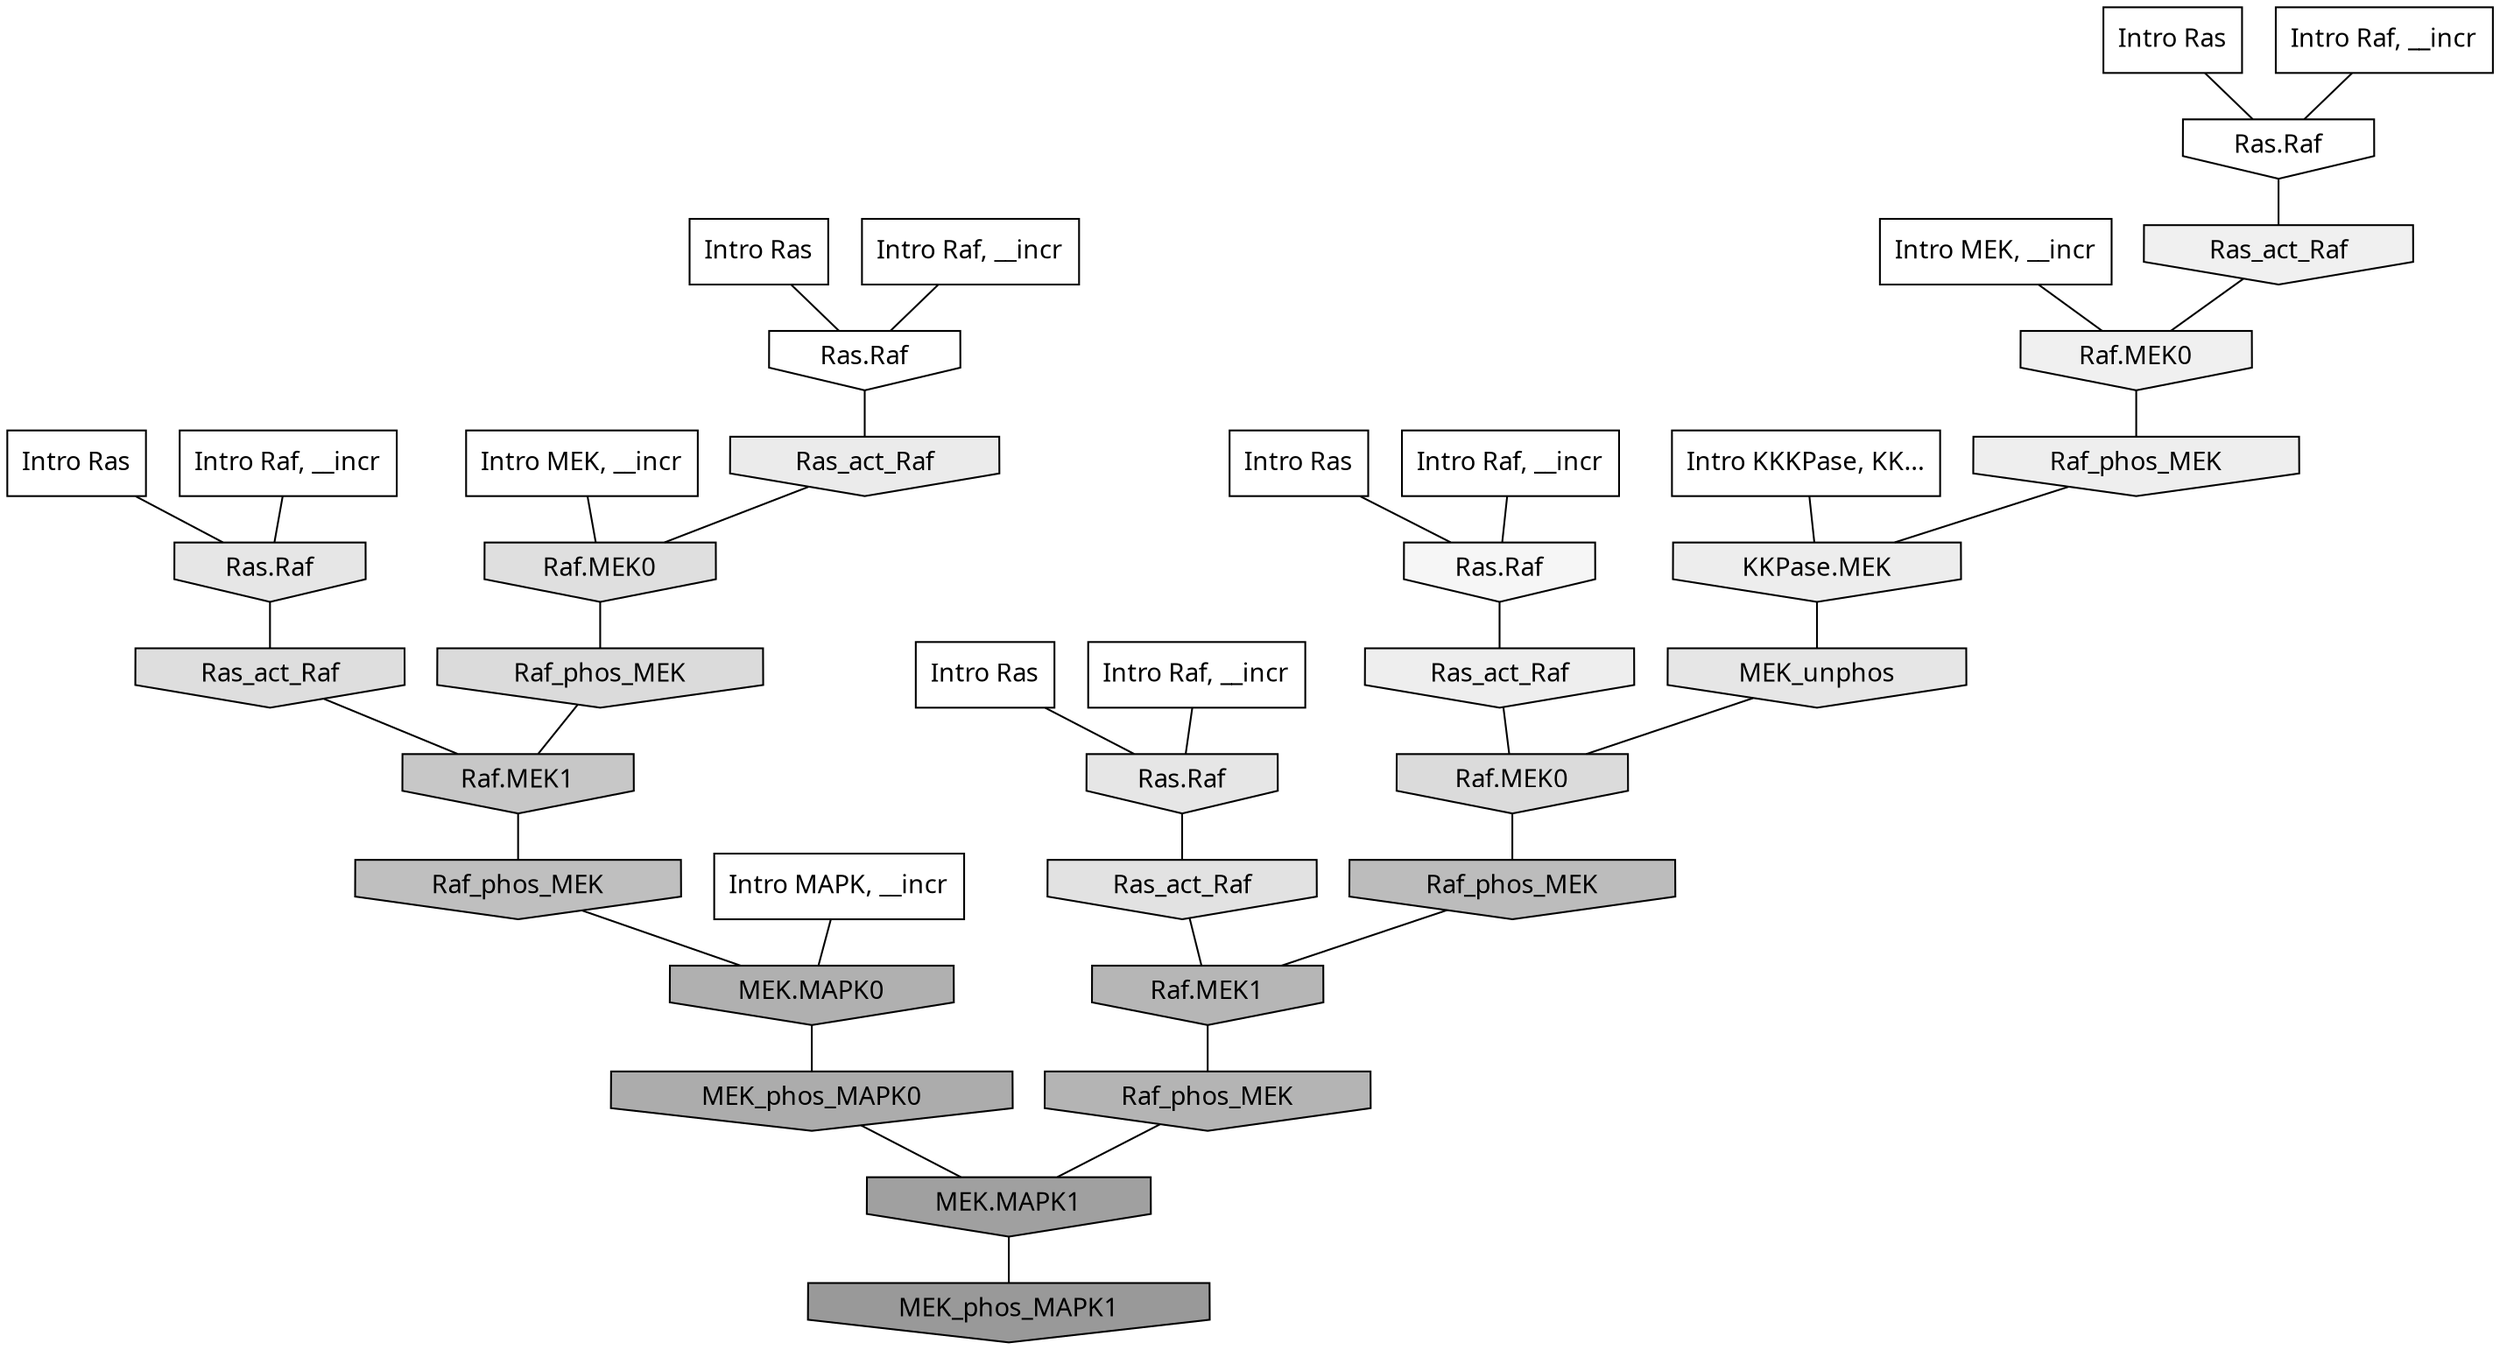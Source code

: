 digraph G{
  rankdir="TB";
  ranksep=0.30;
  node [fontname="CMU Serif"];
  edge [fontname="CMU Serif"];
  
  18 [label="Intro Ras", shape=rectangle, style=filled, fillcolor="0.000 0.000 1.000"]
  
  31 [label="Intro Ras", shape=rectangle, style=filled, fillcolor="0.000 0.000 1.000"]
  
  37 [label="Intro Ras", shape=rectangle, style=filled, fillcolor="0.000 0.000 1.000"]
  
  45 [label="Intro Ras", shape=rectangle, style=filled, fillcolor="0.000 0.000 1.000"]
  
  83 [label="Intro Ras", shape=rectangle, style=filled, fillcolor="0.000 0.000 1.000"]
  
  271 [label="Intro Raf, __incr", shape=rectangle, style=filled, fillcolor="0.000 0.000 1.000"]
  
  379 [label="Intro Raf, __incr", shape=rectangle, style=filled, fillcolor="0.000 0.000 1.000"]
  
  782 [label="Intro Raf, __incr", shape=rectangle, style=filled, fillcolor="0.000 0.000 1.000"]
  
  862 [label="Intro Raf, __incr", shape=rectangle, style=filled, fillcolor="0.000 0.000 1.000"]
  
  1013 [label="Intro Raf, __incr", shape=rectangle, style=filled, fillcolor="0.000 0.000 1.000"]
  
  1130 [label="Intro MEK, __incr", shape=rectangle, style=filled, fillcolor="0.000 0.000 1.000"]
  
  1676 [label="Intro MEK, __incr", shape=rectangle, style=filled, fillcolor="0.000 0.000 1.000"]
  
  2601 [label="Intro MAPK, __incr", shape=rectangle, style=filled, fillcolor="0.000 0.000 1.000"]
  
  3108 [label="Intro KKKPase, KK...", shape=rectangle, style=filled, fillcolor="0.000 0.000 1.000"]
  
  3241 [label="Ras.Raf", shape=invhouse, style=filled, fillcolor="0.000 0.000 1.000"]
  
  3247 [label="Ras.Raf", shape=invhouse, style=filled, fillcolor="0.000 0.000 1.000"]
  
  3514 [label="Ras.Raf", shape=invhouse, style=filled, fillcolor="0.000 0.000 0.963"]
  
  3693 [label="Ras_act_Raf", shape=invhouse, style=filled, fillcolor="0.000 0.000 0.940"]
  
  3696 [label="Raf.MEK0", shape=invhouse, style=filled, fillcolor="0.000 0.000 0.940"]
  
  3801 [label="Ras_act_Raf", shape=invhouse, style=filled, fillcolor="0.000 0.000 0.931"]
  
  3813 [label="Raf_phos_MEK", shape=invhouse, style=filled, fillcolor="0.000 0.000 0.930"]
  
  3839 [label="KKPase.MEK", shape=invhouse, style=filled, fillcolor="0.000 0.000 0.929"]
  
  3954 [label="Ras_act_Raf", shape=invhouse, style=filled, fillcolor="0.000 0.000 0.920"]
  
  4204 [label="Ras.Raf", shape=invhouse, style=filled, fillcolor="0.000 0.000 0.902"]
  
  4235 [label="MEK_unphos", shape=invhouse, style=filled, fillcolor="0.000 0.000 0.899"]
  
  4248 [label="Ras.Raf", shape=invhouse, style=filled, fillcolor="0.000 0.000 0.899"]
  
  4408 [label="Ras_act_Raf", shape=invhouse, style=filled, fillcolor="0.000 0.000 0.886"]
  
  4588 [label="Raf.MEK0", shape=invhouse, style=filled, fillcolor="0.000 0.000 0.872"]
  
  4657 [label="Ras_act_Raf", shape=invhouse, style=filled, fillcolor="0.000 0.000 0.868"]
  
  4798 [label="Raf_phos_MEK", shape=invhouse, style=filled, fillcolor="0.000 0.000 0.859"]
  
  4831 [label="Raf.MEK0", shape=invhouse, style=filled, fillcolor="0.000 0.000 0.857"]
  
  6060 [label="Raf.MEK1", shape=invhouse, style=filled, fillcolor="0.000 0.000 0.779"]
  
  6685 [label="Raf_phos_MEK", shape=invhouse, style=filled, fillcolor="0.000 0.000 0.749"]
  
  6955 [label="Raf_phos_MEK", shape=invhouse, style=filled, fillcolor="0.000 0.000 0.738"]
  
  7649 [label="Raf.MEK1", shape=invhouse, style=filled, fillcolor="0.000 0.000 0.714"]
  
  7867 [label="Raf_phos_MEK", shape=invhouse, style=filled, fillcolor="0.000 0.000 0.706"]
  
  8409 [label="MEK.MAPK0", shape=invhouse, style=filled, fillcolor="0.000 0.000 0.688"]
  
  8785 [label="MEK_phos_MAPK0", shape=invhouse, style=filled, fillcolor="0.000 0.000 0.675"]
  
  10694 [label="MEK.MAPK1", shape=invhouse, style=filled, fillcolor="0.000 0.000 0.626"]
  
  11958 [label="MEK_phos_MAPK1", shape=invhouse, style=filled, fillcolor="0.000 0.000 0.600"]
  
  
  10694 -> 11958 [dir=none, color="0.000 0.000 0.000"] 
  8785 -> 10694 [dir=none, color="0.000 0.000 0.000"] 
  8409 -> 8785 [dir=none, color="0.000 0.000 0.000"] 
  7867 -> 10694 [dir=none, color="0.000 0.000 0.000"] 
  7649 -> 7867 [dir=none, color="0.000 0.000 0.000"] 
  6955 -> 7649 [dir=none, color="0.000 0.000 0.000"] 
  6685 -> 8409 [dir=none, color="0.000 0.000 0.000"] 
  6060 -> 6685 [dir=none, color="0.000 0.000 0.000"] 
  4831 -> 6955 [dir=none, color="0.000 0.000 0.000"] 
  4798 -> 6060 [dir=none, color="0.000 0.000 0.000"] 
  4657 -> 6060 [dir=none, color="0.000 0.000 0.000"] 
  4588 -> 4798 [dir=none, color="0.000 0.000 0.000"] 
  4408 -> 7649 [dir=none, color="0.000 0.000 0.000"] 
  4248 -> 4408 [dir=none, color="0.000 0.000 0.000"] 
  4235 -> 4831 [dir=none, color="0.000 0.000 0.000"] 
  4204 -> 4657 [dir=none, color="0.000 0.000 0.000"] 
  3954 -> 4588 [dir=none, color="0.000 0.000 0.000"] 
  3839 -> 4235 [dir=none, color="0.000 0.000 0.000"] 
  3813 -> 3839 [dir=none, color="0.000 0.000 0.000"] 
  3801 -> 4831 [dir=none, color="0.000 0.000 0.000"] 
  3696 -> 3813 [dir=none, color="0.000 0.000 0.000"] 
  3693 -> 3696 [dir=none, color="0.000 0.000 0.000"] 
  3514 -> 3801 [dir=none, color="0.000 0.000 0.000"] 
  3247 -> 3954 [dir=none, color="0.000 0.000 0.000"] 
  3241 -> 3693 [dir=none, color="0.000 0.000 0.000"] 
  3108 -> 3839 [dir=none, color="0.000 0.000 0.000"] 
  2601 -> 8409 [dir=none, color="0.000 0.000 0.000"] 
  1676 -> 3696 [dir=none, color="0.000 0.000 0.000"] 
  1130 -> 4588 [dir=none, color="0.000 0.000 0.000"] 
  1013 -> 4204 [dir=none, color="0.000 0.000 0.000"] 
  862 -> 3241 [dir=none, color="0.000 0.000 0.000"] 
  782 -> 3247 [dir=none, color="0.000 0.000 0.000"] 
  379 -> 4248 [dir=none, color="0.000 0.000 0.000"] 
  271 -> 3514 [dir=none, color="0.000 0.000 0.000"] 
  83 -> 3247 [dir=none, color="0.000 0.000 0.000"] 
  45 -> 3241 [dir=none, color="0.000 0.000 0.000"] 
  37 -> 4248 [dir=none, color="0.000 0.000 0.000"] 
  31 -> 3514 [dir=none, color="0.000 0.000 0.000"] 
  18 -> 4204 [dir=none, color="0.000 0.000 0.000"] 
  
  }
